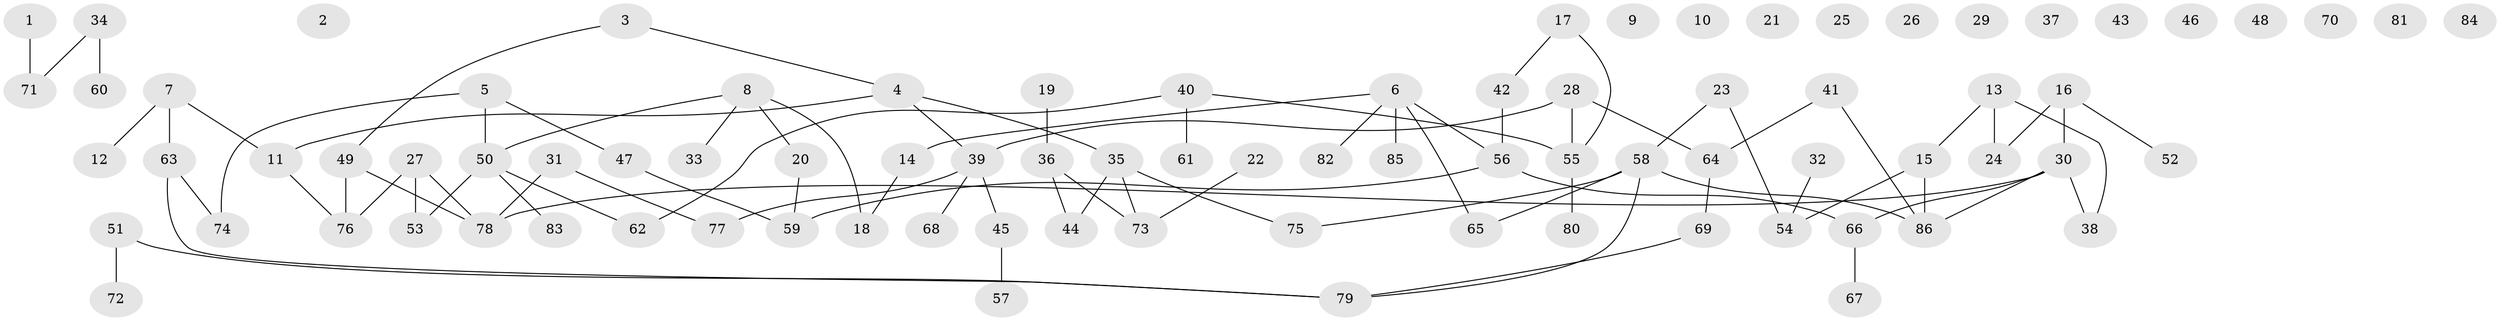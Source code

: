 // Generated by graph-tools (version 1.1) at 2025/25/03/09/25 03:25:17]
// undirected, 86 vertices, 88 edges
graph export_dot {
graph [start="1"]
  node [color=gray90,style=filled];
  1;
  2;
  3;
  4;
  5;
  6;
  7;
  8;
  9;
  10;
  11;
  12;
  13;
  14;
  15;
  16;
  17;
  18;
  19;
  20;
  21;
  22;
  23;
  24;
  25;
  26;
  27;
  28;
  29;
  30;
  31;
  32;
  33;
  34;
  35;
  36;
  37;
  38;
  39;
  40;
  41;
  42;
  43;
  44;
  45;
  46;
  47;
  48;
  49;
  50;
  51;
  52;
  53;
  54;
  55;
  56;
  57;
  58;
  59;
  60;
  61;
  62;
  63;
  64;
  65;
  66;
  67;
  68;
  69;
  70;
  71;
  72;
  73;
  74;
  75;
  76;
  77;
  78;
  79;
  80;
  81;
  82;
  83;
  84;
  85;
  86;
  1 -- 71;
  3 -- 4;
  3 -- 49;
  4 -- 11;
  4 -- 35;
  4 -- 39;
  5 -- 47;
  5 -- 50;
  5 -- 74;
  6 -- 14;
  6 -- 56;
  6 -- 65;
  6 -- 82;
  6 -- 85;
  7 -- 11;
  7 -- 12;
  7 -- 63;
  8 -- 18;
  8 -- 20;
  8 -- 33;
  8 -- 50;
  11 -- 76;
  13 -- 15;
  13 -- 24;
  13 -- 38;
  14 -- 18;
  15 -- 54;
  15 -- 86;
  16 -- 24;
  16 -- 30;
  16 -- 52;
  17 -- 42;
  17 -- 55;
  19 -- 36;
  20 -- 59;
  22 -- 73;
  23 -- 54;
  23 -- 58;
  27 -- 53;
  27 -- 76;
  27 -- 78;
  28 -- 39;
  28 -- 55;
  28 -- 64;
  30 -- 38;
  30 -- 66;
  30 -- 78;
  30 -- 86;
  31 -- 77;
  31 -- 78;
  32 -- 54;
  34 -- 60;
  34 -- 71;
  35 -- 44;
  35 -- 73;
  35 -- 75;
  36 -- 44;
  36 -- 73;
  39 -- 45;
  39 -- 68;
  39 -- 77;
  40 -- 55;
  40 -- 61;
  40 -- 62;
  41 -- 64;
  41 -- 86;
  42 -- 56;
  45 -- 57;
  47 -- 59;
  49 -- 76;
  49 -- 78;
  50 -- 53;
  50 -- 62;
  50 -- 83;
  51 -- 72;
  51 -- 79;
  55 -- 80;
  56 -- 59;
  56 -- 66;
  58 -- 65;
  58 -- 75;
  58 -- 79;
  58 -- 86;
  63 -- 74;
  63 -- 79;
  64 -- 69;
  66 -- 67;
  69 -- 79;
}
